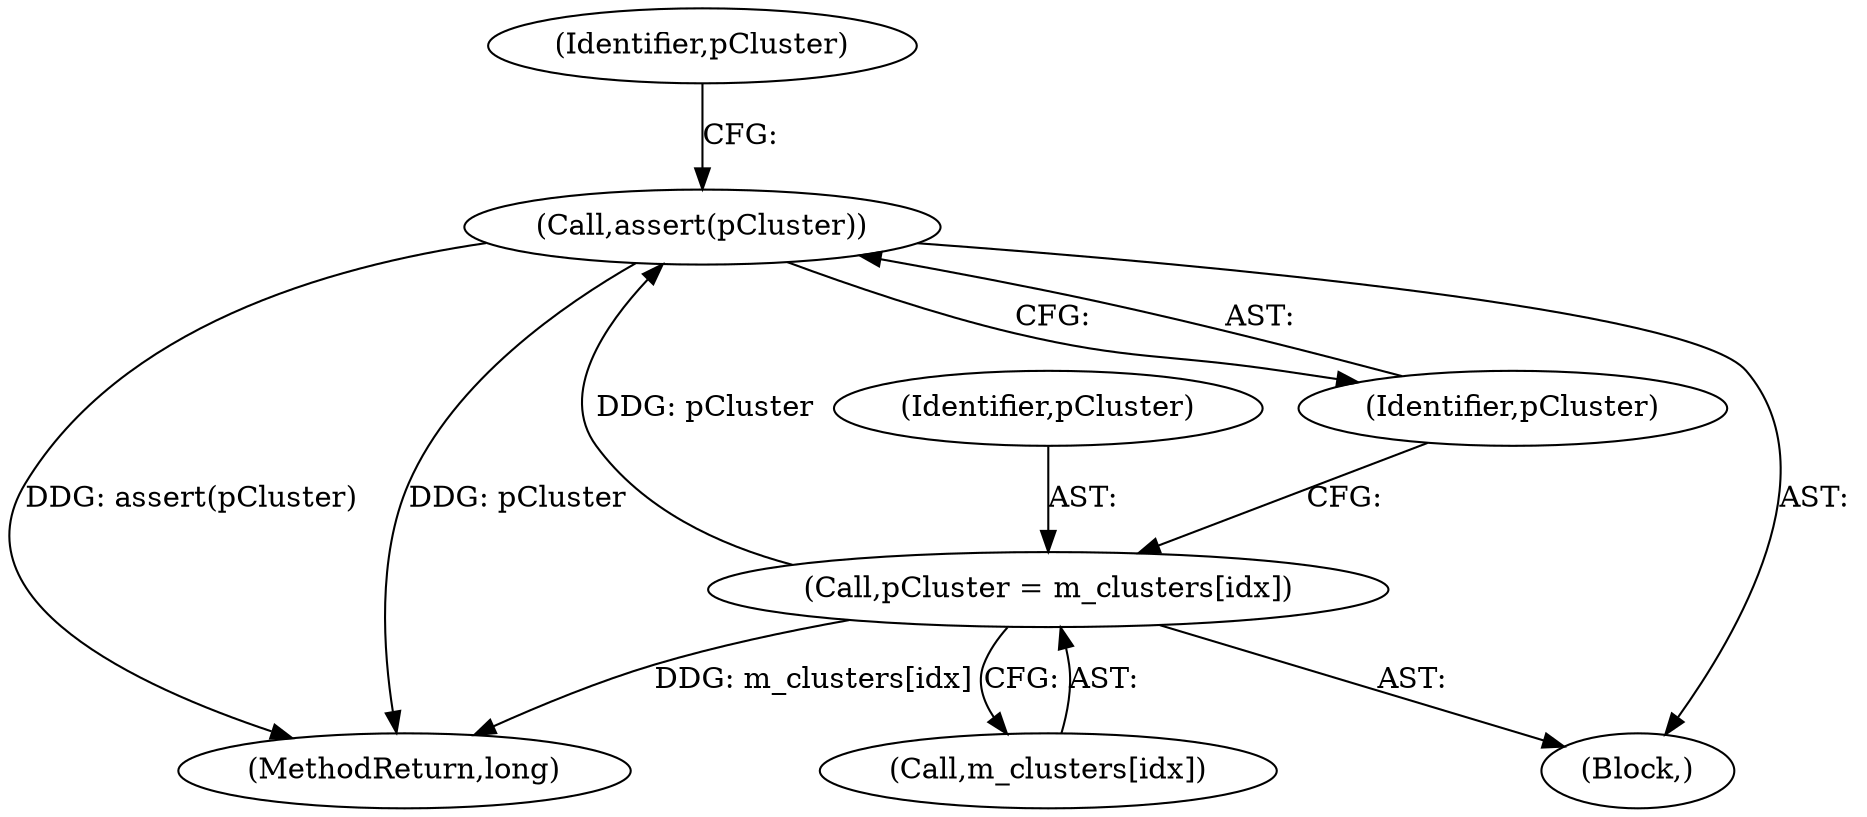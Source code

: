 digraph "1_Android_cc274e2abe8b2a6698a5c47d8aa4bb45f1f9538d_6@API" {
"1000550" [label="(Call,assert(pCluster))"];
"1000545" [label="(Call,pCluster = m_clusters[idx])"];
"1000545" [label="(Call,pCluster = m_clusters[idx])"];
"1001019" [label="(MethodReturn,long)"];
"1000550" [label="(Call,assert(pCluster))"];
"1000547" [label="(Call,m_clusters[idx])"];
"1000546" [label="(Identifier,pCluster)"];
"1000540" [label="(Block,)"];
"1000555" [label="(Identifier,pCluster)"];
"1000551" [label="(Identifier,pCluster)"];
"1000550" -> "1000540"  [label="AST: "];
"1000550" -> "1000551"  [label="CFG: "];
"1000551" -> "1000550"  [label="AST: "];
"1000555" -> "1000550"  [label="CFG: "];
"1000550" -> "1001019"  [label="DDG: assert(pCluster)"];
"1000550" -> "1001019"  [label="DDG: pCluster"];
"1000545" -> "1000550"  [label="DDG: pCluster"];
"1000545" -> "1000540"  [label="AST: "];
"1000545" -> "1000547"  [label="CFG: "];
"1000546" -> "1000545"  [label="AST: "];
"1000547" -> "1000545"  [label="AST: "];
"1000551" -> "1000545"  [label="CFG: "];
"1000545" -> "1001019"  [label="DDG: m_clusters[idx]"];
}
